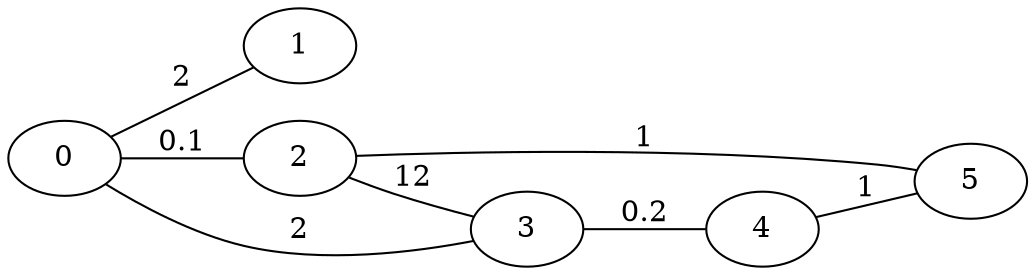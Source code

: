 graph { rankdir=LR;
0 -- 1 [label="2"]
0 -- 2 [label="0.1"]
0 -- 3 [label="2"]
2 -- 3 [label="12"]
2 -- 5 [label="1"]
3 -- 4 [label="0.2"]
4 -- 5 [label="1"]
}
